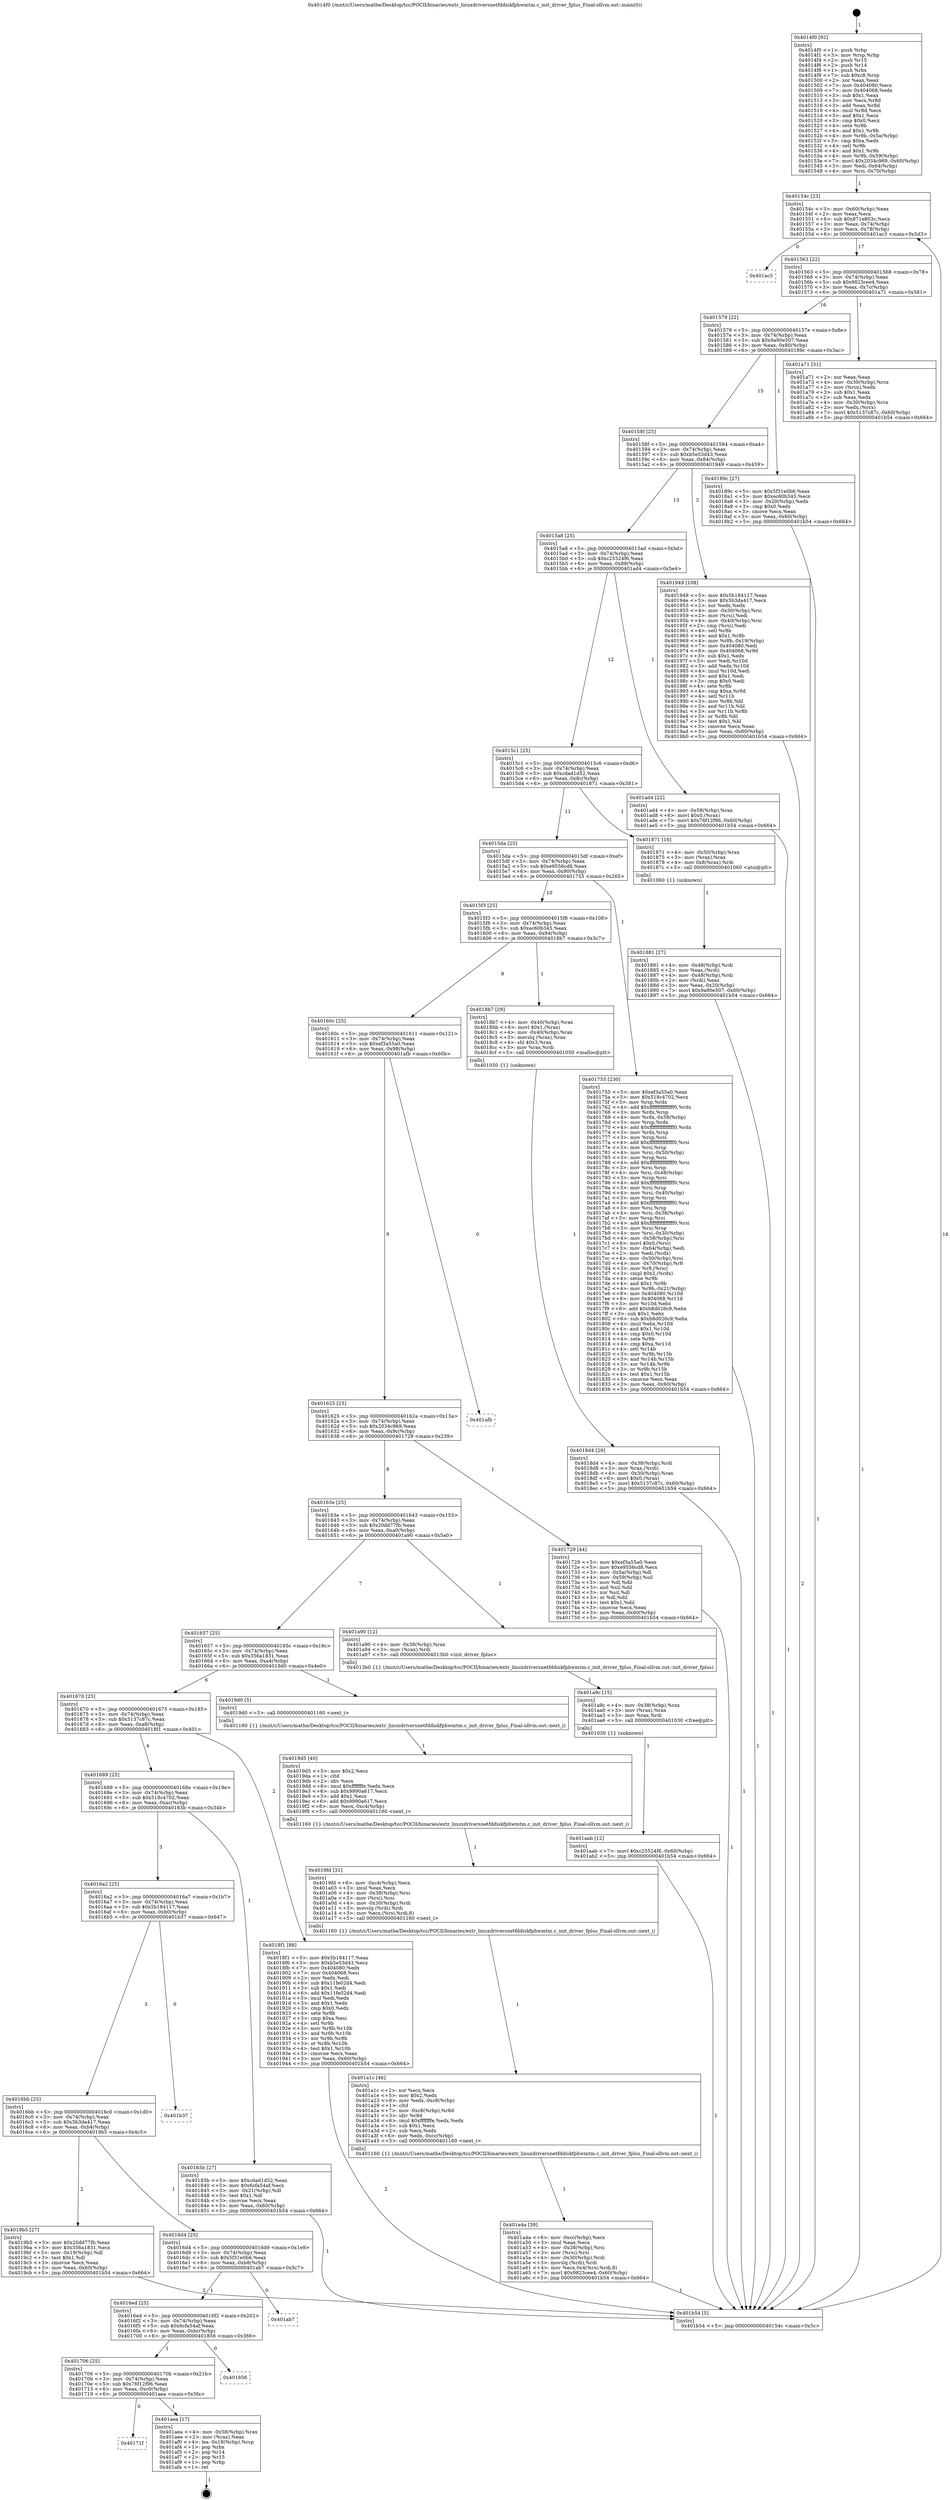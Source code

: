 digraph "0x4014f0" {
  label = "0x4014f0 (/mnt/c/Users/mathe/Desktop/tcc/POCII/binaries/extr_linuxdriversnetfddiskfphwmtm.c_init_driver_fplus_Final-ollvm.out::main(0))"
  labelloc = "t"
  node[shape=record]

  Entry [label="",width=0.3,height=0.3,shape=circle,fillcolor=black,style=filled]
  "0x40154c" [label="{
     0x40154c [23]\l
     | [instrs]\l
     &nbsp;&nbsp;0x40154c \<+3\>: mov -0x60(%rbp),%eax\l
     &nbsp;&nbsp;0x40154f \<+2\>: mov %eax,%ecx\l
     &nbsp;&nbsp;0x401551 \<+6\>: sub $0x871e803c,%ecx\l
     &nbsp;&nbsp;0x401557 \<+3\>: mov %eax,-0x74(%rbp)\l
     &nbsp;&nbsp;0x40155a \<+3\>: mov %ecx,-0x78(%rbp)\l
     &nbsp;&nbsp;0x40155d \<+6\>: je 0000000000401ac3 \<main+0x5d3\>\l
  }"]
  "0x401ac3" [label="{
     0x401ac3\l
  }", style=dashed]
  "0x401563" [label="{
     0x401563 [22]\l
     | [instrs]\l
     &nbsp;&nbsp;0x401563 \<+5\>: jmp 0000000000401568 \<main+0x78\>\l
     &nbsp;&nbsp;0x401568 \<+3\>: mov -0x74(%rbp),%eax\l
     &nbsp;&nbsp;0x40156b \<+5\>: sub $0x9823cee4,%eax\l
     &nbsp;&nbsp;0x401570 \<+3\>: mov %eax,-0x7c(%rbp)\l
     &nbsp;&nbsp;0x401573 \<+6\>: je 0000000000401a71 \<main+0x581\>\l
  }"]
  Exit [label="",width=0.3,height=0.3,shape=circle,fillcolor=black,style=filled,peripheries=2]
  "0x401a71" [label="{
     0x401a71 [31]\l
     | [instrs]\l
     &nbsp;&nbsp;0x401a71 \<+2\>: xor %eax,%eax\l
     &nbsp;&nbsp;0x401a73 \<+4\>: mov -0x30(%rbp),%rcx\l
     &nbsp;&nbsp;0x401a77 \<+2\>: mov (%rcx),%edx\l
     &nbsp;&nbsp;0x401a79 \<+3\>: sub $0x1,%eax\l
     &nbsp;&nbsp;0x401a7c \<+2\>: sub %eax,%edx\l
     &nbsp;&nbsp;0x401a7e \<+4\>: mov -0x30(%rbp),%rcx\l
     &nbsp;&nbsp;0x401a82 \<+2\>: mov %edx,(%rcx)\l
     &nbsp;&nbsp;0x401a84 \<+7\>: movl $0x5137c87c,-0x60(%rbp)\l
     &nbsp;&nbsp;0x401a8b \<+5\>: jmp 0000000000401b54 \<main+0x664\>\l
  }"]
  "0x401579" [label="{
     0x401579 [22]\l
     | [instrs]\l
     &nbsp;&nbsp;0x401579 \<+5\>: jmp 000000000040157e \<main+0x8e\>\l
     &nbsp;&nbsp;0x40157e \<+3\>: mov -0x74(%rbp),%eax\l
     &nbsp;&nbsp;0x401581 \<+5\>: sub $0x9a90e507,%eax\l
     &nbsp;&nbsp;0x401586 \<+3\>: mov %eax,-0x80(%rbp)\l
     &nbsp;&nbsp;0x401589 \<+6\>: je 000000000040189c \<main+0x3ac\>\l
  }"]
  "0x40171f" [label="{
     0x40171f\l
  }", style=dashed]
  "0x40189c" [label="{
     0x40189c [27]\l
     | [instrs]\l
     &nbsp;&nbsp;0x40189c \<+5\>: mov $0x5f31e0b6,%eax\l
     &nbsp;&nbsp;0x4018a1 \<+5\>: mov $0xec60b345,%ecx\l
     &nbsp;&nbsp;0x4018a6 \<+3\>: mov -0x20(%rbp),%edx\l
     &nbsp;&nbsp;0x4018a9 \<+3\>: cmp $0x0,%edx\l
     &nbsp;&nbsp;0x4018ac \<+3\>: cmove %ecx,%eax\l
     &nbsp;&nbsp;0x4018af \<+3\>: mov %eax,-0x60(%rbp)\l
     &nbsp;&nbsp;0x4018b2 \<+5\>: jmp 0000000000401b54 \<main+0x664\>\l
  }"]
  "0x40158f" [label="{
     0x40158f [25]\l
     | [instrs]\l
     &nbsp;&nbsp;0x40158f \<+5\>: jmp 0000000000401594 \<main+0xa4\>\l
     &nbsp;&nbsp;0x401594 \<+3\>: mov -0x74(%rbp),%eax\l
     &nbsp;&nbsp;0x401597 \<+5\>: sub $0xb5e53d43,%eax\l
     &nbsp;&nbsp;0x40159c \<+6\>: mov %eax,-0x84(%rbp)\l
     &nbsp;&nbsp;0x4015a2 \<+6\>: je 0000000000401949 \<main+0x459\>\l
  }"]
  "0x401aea" [label="{
     0x401aea [17]\l
     | [instrs]\l
     &nbsp;&nbsp;0x401aea \<+4\>: mov -0x58(%rbp),%rax\l
     &nbsp;&nbsp;0x401aee \<+2\>: mov (%rax),%eax\l
     &nbsp;&nbsp;0x401af0 \<+4\>: lea -0x18(%rbp),%rsp\l
     &nbsp;&nbsp;0x401af4 \<+1\>: pop %rbx\l
     &nbsp;&nbsp;0x401af5 \<+2\>: pop %r14\l
     &nbsp;&nbsp;0x401af7 \<+2\>: pop %r15\l
     &nbsp;&nbsp;0x401af9 \<+1\>: pop %rbp\l
     &nbsp;&nbsp;0x401afa \<+1\>: ret\l
  }"]
  "0x401949" [label="{
     0x401949 [108]\l
     | [instrs]\l
     &nbsp;&nbsp;0x401949 \<+5\>: mov $0x5b184117,%eax\l
     &nbsp;&nbsp;0x40194e \<+5\>: mov $0x5b3da417,%ecx\l
     &nbsp;&nbsp;0x401953 \<+2\>: xor %edx,%edx\l
     &nbsp;&nbsp;0x401955 \<+4\>: mov -0x30(%rbp),%rsi\l
     &nbsp;&nbsp;0x401959 \<+2\>: mov (%rsi),%edi\l
     &nbsp;&nbsp;0x40195b \<+4\>: mov -0x40(%rbp),%rsi\l
     &nbsp;&nbsp;0x40195f \<+2\>: cmp (%rsi),%edi\l
     &nbsp;&nbsp;0x401961 \<+4\>: setl %r8b\l
     &nbsp;&nbsp;0x401965 \<+4\>: and $0x1,%r8b\l
     &nbsp;&nbsp;0x401969 \<+4\>: mov %r8b,-0x19(%rbp)\l
     &nbsp;&nbsp;0x40196d \<+7\>: mov 0x404080,%edi\l
     &nbsp;&nbsp;0x401974 \<+8\>: mov 0x404068,%r9d\l
     &nbsp;&nbsp;0x40197c \<+3\>: sub $0x1,%edx\l
     &nbsp;&nbsp;0x40197f \<+3\>: mov %edi,%r10d\l
     &nbsp;&nbsp;0x401982 \<+3\>: add %edx,%r10d\l
     &nbsp;&nbsp;0x401985 \<+4\>: imul %r10d,%edi\l
     &nbsp;&nbsp;0x401989 \<+3\>: and $0x1,%edi\l
     &nbsp;&nbsp;0x40198c \<+3\>: cmp $0x0,%edi\l
     &nbsp;&nbsp;0x40198f \<+4\>: sete %r8b\l
     &nbsp;&nbsp;0x401993 \<+4\>: cmp $0xa,%r9d\l
     &nbsp;&nbsp;0x401997 \<+4\>: setl %r11b\l
     &nbsp;&nbsp;0x40199b \<+3\>: mov %r8b,%bl\l
     &nbsp;&nbsp;0x40199e \<+3\>: and %r11b,%bl\l
     &nbsp;&nbsp;0x4019a1 \<+3\>: xor %r11b,%r8b\l
     &nbsp;&nbsp;0x4019a4 \<+3\>: or %r8b,%bl\l
     &nbsp;&nbsp;0x4019a7 \<+3\>: test $0x1,%bl\l
     &nbsp;&nbsp;0x4019aa \<+3\>: cmovne %ecx,%eax\l
     &nbsp;&nbsp;0x4019ad \<+3\>: mov %eax,-0x60(%rbp)\l
     &nbsp;&nbsp;0x4019b0 \<+5\>: jmp 0000000000401b54 \<main+0x664\>\l
  }"]
  "0x4015a8" [label="{
     0x4015a8 [25]\l
     | [instrs]\l
     &nbsp;&nbsp;0x4015a8 \<+5\>: jmp 00000000004015ad \<main+0xbd\>\l
     &nbsp;&nbsp;0x4015ad \<+3\>: mov -0x74(%rbp),%eax\l
     &nbsp;&nbsp;0x4015b0 \<+5\>: sub $0xc25524f6,%eax\l
     &nbsp;&nbsp;0x4015b5 \<+6\>: mov %eax,-0x88(%rbp)\l
     &nbsp;&nbsp;0x4015bb \<+6\>: je 0000000000401ad4 \<main+0x5e4\>\l
  }"]
  "0x401706" [label="{
     0x401706 [25]\l
     | [instrs]\l
     &nbsp;&nbsp;0x401706 \<+5\>: jmp 000000000040170b \<main+0x21b\>\l
     &nbsp;&nbsp;0x40170b \<+3\>: mov -0x74(%rbp),%eax\l
     &nbsp;&nbsp;0x40170e \<+5\>: sub $0x76f12f96,%eax\l
     &nbsp;&nbsp;0x401713 \<+6\>: mov %eax,-0xc0(%rbp)\l
     &nbsp;&nbsp;0x401719 \<+6\>: je 0000000000401aea \<main+0x5fa\>\l
  }"]
  "0x401ad4" [label="{
     0x401ad4 [22]\l
     | [instrs]\l
     &nbsp;&nbsp;0x401ad4 \<+4\>: mov -0x58(%rbp),%rax\l
     &nbsp;&nbsp;0x401ad8 \<+6\>: movl $0x0,(%rax)\l
     &nbsp;&nbsp;0x401ade \<+7\>: movl $0x76f12f96,-0x60(%rbp)\l
     &nbsp;&nbsp;0x401ae5 \<+5\>: jmp 0000000000401b54 \<main+0x664\>\l
  }"]
  "0x4015c1" [label="{
     0x4015c1 [25]\l
     | [instrs]\l
     &nbsp;&nbsp;0x4015c1 \<+5\>: jmp 00000000004015c6 \<main+0xd6\>\l
     &nbsp;&nbsp;0x4015c6 \<+3\>: mov -0x74(%rbp),%eax\l
     &nbsp;&nbsp;0x4015c9 \<+5\>: sub $0xcdad1d52,%eax\l
     &nbsp;&nbsp;0x4015ce \<+6\>: mov %eax,-0x8c(%rbp)\l
     &nbsp;&nbsp;0x4015d4 \<+6\>: je 0000000000401871 \<main+0x381\>\l
  }"]
  "0x401856" [label="{
     0x401856\l
  }", style=dashed]
  "0x401871" [label="{
     0x401871 [16]\l
     | [instrs]\l
     &nbsp;&nbsp;0x401871 \<+4\>: mov -0x50(%rbp),%rax\l
     &nbsp;&nbsp;0x401875 \<+3\>: mov (%rax),%rax\l
     &nbsp;&nbsp;0x401878 \<+4\>: mov 0x8(%rax),%rdi\l
     &nbsp;&nbsp;0x40187c \<+5\>: call 0000000000401060 \<atoi@plt\>\l
     | [calls]\l
     &nbsp;&nbsp;0x401060 \{1\} (unknown)\l
  }"]
  "0x4015da" [label="{
     0x4015da [25]\l
     | [instrs]\l
     &nbsp;&nbsp;0x4015da \<+5\>: jmp 00000000004015df \<main+0xef\>\l
     &nbsp;&nbsp;0x4015df \<+3\>: mov -0x74(%rbp),%eax\l
     &nbsp;&nbsp;0x4015e2 \<+5\>: sub $0xe9556cd8,%eax\l
     &nbsp;&nbsp;0x4015e7 \<+6\>: mov %eax,-0x90(%rbp)\l
     &nbsp;&nbsp;0x4015ed \<+6\>: je 0000000000401755 \<main+0x265\>\l
  }"]
  "0x4016ed" [label="{
     0x4016ed [25]\l
     | [instrs]\l
     &nbsp;&nbsp;0x4016ed \<+5\>: jmp 00000000004016f2 \<main+0x202\>\l
     &nbsp;&nbsp;0x4016f2 \<+3\>: mov -0x74(%rbp),%eax\l
     &nbsp;&nbsp;0x4016f5 \<+5\>: sub $0x6cfa54af,%eax\l
     &nbsp;&nbsp;0x4016fa \<+6\>: mov %eax,-0xbc(%rbp)\l
     &nbsp;&nbsp;0x401700 \<+6\>: je 0000000000401856 \<main+0x366\>\l
  }"]
  "0x401755" [label="{
     0x401755 [230]\l
     | [instrs]\l
     &nbsp;&nbsp;0x401755 \<+5\>: mov $0xef3a55a0,%eax\l
     &nbsp;&nbsp;0x40175a \<+5\>: mov $0x518c4702,%ecx\l
     &nbsp;&nbsp;0x40175f \<+3\>: mov %rsp,%rdx\l
     &nbsp;&nbsp;0x401762 \<+4\>: add $0xfffffffffffffff0,%rdx\l
     &nbsp;&nbsp;0x401766 \<+3\>: mov %rdx,%rsp\l
     &nbsp;&nbsp;0x401769 \<+4\>: mov %rdx,-0x58(%rbp)\l
     &nbsp;&nbsp;0x40176d \<+3\>: mov %rsp,%rdx\l
     &nbsp;&nbsp;0x401770 \<+4\>: add $0xfffffffffffffff0,%rdx\l
     &nbsp;&nbsp;0x401774 \<+3\>: mov %rdx,%rsp\l
     &nbsp;&nbsp;0x401777 \<+3\>: mov %rsp,%rsi\l
     &nbsp;&nbsp;0x40177a \<+4\>: add $0xfffffffffffffff0,%rsi\l
     &nbsp;&nbsp;0x40177e \<+3\>: mov %rsi,%rsp\l
     &nbsp;&nbsp;0x401781 \<+4\>: mov %rsi,-0x50(%rbp)\l
     &nbsp;&nbsp;0x401785 \<+3\>: mov %rsp,%rsi\l
     &nbsp;&nbsp;0x401788 \<+4\>: add $0xfffffffffffffff0,%rsi\l
     &nbsp;&nbsp;0x40178c \<+3\>: mov %rsi,%rsp\l
     &nbsp;&nbsp;0x40178f \<+4\>: mov %rsi,-0x48(%rbp)\l
     &nbsp;&nbsp;0x401793 \<+3\>: mov %rsp,%rsi\l
     &nbsp;&nbsp;0x401796 \<+4\>: add $0xfffffffffffffff0,%rsi\l
     &nbsp;&nbsp;0x40179a \<+3\>: mov %rsi,%rsp\l
     &nbsp;&nbsp;0x40179d \<+4\>: mov %rsi,-0x40(%rbp)\l
     &nbsp;&nbsp;0x4017a1 \<+3\>: mov %rsp,%rsi\l
     &nbsp;&nbsp;0x4017a4 \<+4\>: add $0xfffffffffffffff0,%rsi\l
     &nbsp;&nbsp;0x4017a8 \<+3\>: mov %rsi,%rsp\l
     &nbsp;&nbsp;0x4017ab \<+4\>: mov %rsi,-0x38(%rbp)\l
     &nbsp;&nbsp;0x4017af \<+3\>: mov %rsp,%rsi\l
     &nbsp;&nbsp;0x4017b2 \<+4\>: add $0xfffffffffffffff0,%rsi\l
     &nbsp;&nbsp;0x4017b6 \<+3\>: mov %rsi,%rsp\l
     &nbsp;&nbsp;0x4017b9 \<+4\>: mov %rsi,-0x30(%rbp)\l
     &nbsp;&nbsp;0x4017bd \<+4\>: mov -0x58(%rbp),%rsi\l
     &nbsp;&nbsp;0x4017c1 \<+6\>: movl $0x0,(%rsi)\l
     &nbsp;&nbsp;0x4017c7 \<+3\>: mov -0x64(%rbp),%edi\l
     &nbsp;&nbsp;0x4017ca \<+2\>: mov %edi,(%rdx)\l
     &nbsp;&nbsp;0x4017cc \<+4\>: mov -0x50(%rbp),%rsi\l
     &nbsp;&nbsp;0x4017d0 \<+4\>: mov -0x70(%rbp),%r8\l
     &nbsp;&nbsp;0x4017d4 \<+3\>: mov %r8,(%rsi)\l
     &nbsp;&nbsp;0x4017d7 \<+3\>: cmpl $0x2,(%rdx)\l
     &nbsp;&nbsp;0x4017da \<+4\>: setne %r9b\l
     &nbsp;&nbsp;0x4017de \<+4\>: and $0x1,%r9b\l
     &nbsp;&nbsp;0x4017e2 \<+4\>: mov %r9b,-0x21(%rbp)\l
     &nbsp;&nbsp;0x4017e6 \<+8\>: mov 0x404080,%r10d\l
     &nbsp;&nbsp;0x4017ee \<+8\>: mov 0x404068,%r11d\l
     &nbsp;&nbsp;0x4017f6 \<+3\>: mov %r10d,%ebx\l
     &nbsp;&nbsp;0x4017f9 \<+6\>: add $0xb8d026c9,%ebx\l
     &nbsp;&nbsp;0x4017ff \<+3\>: sub $0x1,%ebx\l
     &nbsp;&nbsp;0x401802 \<+6\>: sub $0xb8d026c9,%ebx\l
     &nbsp;&nbsp;0x401808 \<+4\>: imul %ebx,%r10d\l
     &nbsp;&nbsp;0x40180c \<+4\>: and $0x1,%r10d\l
     &nbsp;&nbsp;0x401810 \<+4\>: cmp $0x0,%r10d\l
     &nbsp;&nbsp;0x401814 \<+4\>: sete %r9b\l
     &nbsp;&nbsp;0x401818 \<+4\>: cmp $0xa,%r11d\l
     &nbsp;&nbsp;0x40181c \<+4\>: setl %r14b\l
     &nbsp;&nbsp;0x401820 \<+3\>: mov %r9b,%r15b\l
     &nbsp;&nbsp;0x401823 \<+3\>: and %r14b,%r15b\l
     &nbsp;&nbsp;0x401826 \<+3\>: xor %r14b,%r9b\l
     &nbsp;&nbsp;0x401829 \<+3\>: or %r9b,%r15b\l
     &nbsp;&nbsp;0x40182c \<+4\>: test $0x1,%r15b\l
     &nbsp;&nbsp;0x401830 \<+3\>: cmovne %ecx,%eax\l
     &nbsp;&nbsp;0x401833 \<+3\>: mov %eax,-0x60(%rbp)\l
     &nbsp;&nbsp;0x401836 \<+5\>: jmp 0000000000401b54 \<main+0x664\>\l
  }"]
  "0x4015f3" [label="{
     0x4015f3 [25]\l
     | [instrs]\l
     &nbsp;&nbsp;0x4015f3 \<+5\>: jmp 00000000004015f8 \<main+0x108\>\l
     &nbsp;&nbsp;0x4015f8 \<+3\>: mov -0x74(%rbp),%eax\l
     &nbsp;&nbsp;0x4015fb \<+5\>: sub $0xec60b345,%eax\l
     &nbsp;&nbsp;0x401600 \<+6\>: mov %eax,-0x94(%rbp)\l
     &nbsp;&nbsp;0x401606 \<+6\>: je 00000000004018b7 \<main+0x3c7\>\l
  }"]
  "0x401ab7" [label="{
     0x401ab7\l
  }", style=dashed]
  "0x4018b7" [label="{
     0x4018b7 [29]\l
     | [instrs]\l
     &nbsp;&nbsp;0x4018b7 \<+4\>: mov -0x40(%rbp),%rax\l
     &nbsp;&nbsp;0x4018bb \<+6\>: movl $0x1,(%rax)\l
     &nbsp;&nbsp;0x4018c1 \<+4\>: mov -0x40(%rbp),%rax\l
     &nbsp;&nbsp;0x4018c5 \<+3\>: movslq (%rax),%rax\l
     &nbsp;&nbsp;0x4018c8 \<+4\>: shl $0x3,%rax\l
     &nbsp;&nbsp;0x4018cc \<+3\>: mov %rax,%rdi\l
     &nbsp;&nbsp;0x4018cf \<+5\>: call 0000000000401050 \<malloc@plt\>\l
     | [calls]\l
     &nbsp;&nbsp;0x401050 \{1\} (unknown)\l
  }"]
  "0x40160c" [label="{
     0x40160c [25]\l
     | [instrs]\l
     &nbsp;&nbsp;0x40160c \<+5\>: jmp 0000000000401611 \<main+0x121\>\l
     &nbsp;&nbsp;0x401611 \<+3\>: mov -0x74(%rbp),%eax\l
     &nbsp;&nbsp;0x401614 \<+5\>: sub $0xef3a55a0,%eax\l
     &nbsp;&nbsp;0x401619 \<+6\>: mov %eax,-0x98(%rbp)\l
     &nbsp;&nbsp;0x40161f \<+6\>: je 0000000000401afb \<main+0x60b\>\l
  }"]
  "0x401aab" [label="{
     0x401aab [12]\l
     | [instrs]\l
     &nbsp;&nbsp;0x401aab \<+7\>: movl $0xc25524f6,-0x60(%rbp)\l
     &nbsp;&nbsp;0x401ab2 \<+5\>: jmp 0000000000401b54 \<main+0x664\>\l
  }"]
  "0x401afb" [label="{
     0x401afb\l
  }", style=dashed]
  "0x401625" [label="{
     0x401625 [25]\l
     | [instrs]\l
     &nbsp;&nbsp;0x401625 \<+5\>: jmp 000000000040162a \<main+0x13a\>\l
     &nbsp;&nbsp;0x40162a \<+3\>: mov -0x74(%rbp),%eax\l
     &nbsp;&nbsp;0x40162d \<+5\>: sub $0x2034c969,%eax\l
     &nbsp;&nbsp;0x401632 \<+6\>: mov %eax,-0x9c(%rbp)\l
     &nbsp;&nbsp;0x401638 \<+6\>: je 0000000000401729 \<main+0x239\>\l
  }"]
  "0x401a9c" [label="{
     0x401a9c [15]\l
     | [instrs]\l
     &nbsp;&nbsp;0x401a9c \<+4\>: mov -0x38(%rbp),%rax\l
     &nbsp;&nbsp;0x401aa0 \<+3\>: mov (%rax),%rax\l
     &nbsp;&nbsp;0x401aa3 \<+3\>: mov %rax,%rdi\l
     &nbsp;&nbsp;0x401aa6 \<+5\>: call 0000000000401030 \<free@plt\>\l
     | [calls]\l
     &nbsp;&nbsp;0x401030 \{1\} (unknown)\l
  }"]
  "0x401729" [label="{
     0x401729 [44]\l
     | [instrs]\l
     &nbsp;&nbsp;0x401729 \<+5\>: mov $0xef3a55a0,%eax\l
     &nbsp;&nbsp;0x40172e \<+5\>: mov $0xe9556cd8,%ecx\l
     &nbsp;&nbsp;0x401733 \<+3\>: mov -0x5a(%rbp),%dl\l
     &nbsp;&nbsp;0x401736 \<+4\>: mov -0x59(%rbp),%sil\l
     &nbsp;&nbsp;0x40173a \<+3\>: mov %dl,%dil\l
     &nbsp;&nbsp;0x40173d \<+3\>: and %sil,%dil\l
     &nbsp;&nbsp;0x401740 \<+3\>: xor %sil,%dl\l
     &nbsp;&nbsp;0x401743 \<+3\>: or %dl,%dil\l
     &nbsp;&nbsp;0x401746 \<+4\>: test $0x1,%dil\l
     &nbsp;&nbsp;0x40174a \<+3\>: cmovne %ecx,%eax\l
     &nbsp;&nbsp;0x40174d \<+3\>: mov %eax,-0x60(%rbp)\l
     &nbsp;&nbsp;0x401750 \<+5\>: jmp 0000000000401b54 \<main+0x664\>\l
  }"]
  "0x40163e" [label="{
     0x40163e [25]\l
     | [instrs]\l
     &nbsp;&nbsp;0x40163e \<+5\>: jmp 0000000000401643 \<main+0x153\>\l
     &nbsp;&nbsp;0x401643 \<+3\>: mov -0x74(%rbp),%eax\l
     &nbsp;&nbsp;0x401646 \<+5\>: sub $0x20dd77fb,%eax\l
     &nbsp;&nbsp;0x40164b \<+6\>: mov %eax,-0xa0(%rbp)\l
     &nbsp;&nbsp;0x401651 \<+6\>: je 0000000000401a90 \<main+0x5a0\>\l
  }"]
  "0x401b54" [label="{
     0x401b54 [5]\l
     | [instrs]\l
     &nbsp;&nbsp;0x401b54 \<+5\>: jmp 000000000040154c \<main+0x5c\>\l
  }"]
  "0x4014f0" [label="{
     0x4014f0 [92]\l
     | [instrs]\l
     &nbsp;&nbsp;0x4014f0 \<+1\>: push %rbp\l
     &nbsp;&nbsp;0x4014f1 \<+3\>: mov %rsp,%rbp\l
     &nbsp;&nbsp;0x4014f4 \<+2\>: push %r15\l
     &nbsp;&nbsp;0x4014f6 \<+2\>: push %r14\l
     &nbsp;&nbsp;0x4014f8 \<+1\>: push %rbx\l
     &nbsp;&nbsp;0x4014f9 \<+7\>: sub $0xc8,%rsp\l
     &nbsp;&nbsp;0x401500 \<+2\>: xor %eax,%eax\l
     &nbsp;&nbsp;0x401502 \<+7\>: mov 0x404080,%ecx\l
     &nbsp;&nbsp;0x401509 \<+7\>: mov 0x404068,%edx\l
     &nbsp;&nbsp;0x401510 \<+3\>: sub $0x1,%eax\l
     &nbsp;&nbsp;0x401513 \<+3\>: mov %ecx,%r8d\l
     &nbsp;&nbsp;0x401516 \<+3\>: add %eax,%r8d\l
     &nbsp;&nbsp;0x401519 \<+4\>: imul %r8d,%ecx\l
     &nbsp;&nbsp;0x40151d \<+3\>: and $0x1,%ecx\l
     &nbsp;&nbsp;0x401520 \<+3\>: cmp $0x0,%ecx\l
     &nbsp;&nbsp;0x401523 \<+4\>: sete %r9b\l
     &nbsp;&nbsp;0x401527 \<+4\>: and $0x1,%r9b\l
     &nbsp;&nbsp;0x40152b \<+4\>: mov %r9b,-0x5a(%rbp)\l
     &nbsp;&nbsp;0x40152f \<+3\>: cmp $0xa,%edx\l
     &nbsp;&nbsp;0x401532 \<+4\>: setl %r9b\l
     &nbsp;&nbsp;0x401536 \<+4\>: and $0x1,%r9b\l
     &nbsp;&nbsp;0x40153a \<+4\>: mov %r9b,-0x59(%rbp)\l
     &nbsp;&nbsp;0x40153e \<+7\>: movl $0x2034c969,-0x60(%rbp)\l
     &nbsp;&nbsp;0x401545 \<+3\>: mov %edi,-0x64(%rbp)\l
     &nbsp;&nbsp;0x401548 \<+4\>: mov %rsi,-0x70(%rbp)\l
  }"]
  "0x401a4a" [label="{
     0x401a4a [39]\l
     | [instrs]\l
     &nbsp;&nbsp;0x401a4a \<+6\>: mov -0xcc(%rbp),%ecx\l
     &nbsp;&nbsp;0x401a50 \<+3\>: imul %eax,%ecx\l
     &nbsp;&nbsp;0x401a53 \<+4\>: mov -0x38(%rbp),%rsi\l
     &nbsp;&nbsp;0x401a57 \<+3\>: mov (%rsi),%rsi\l
     &nbsp;&nbsp;0x401a5a \<+4\>: mov -0x30(%rbp),%rdi\l
     &nbsp;&nbsp;0x401a5e \<+3\>: movslq (%rdi),%rdi\l
     &nbsp;&nbsp;0x401a61 \<+4\>: mov %ecx,0x4(%rsi,%rdi,8)\l
     &nbsp;&nbsp;0x401a65 \<+7\>: movl $0x9823cee4,-0x60(%rbp)\l
     &nbsp;&nbsp;0x401a6c \<+5\>: jmp 0000000000401b54 \<main+0x664\>\l
  }"]
  "0x401a90" [label="{
     0x401a90 [12]\l
     | [instrs]\l
     &nbsp;&nbsp;0x401a90 \<+4\>: mov -0x38(%rbp),%rax\l
     &nbsp;&nbsp;0x401a94 \<+3\>: mov (%rax),%rdi\l
     &nbsp;&nbsp;0x401a97 \<+5\>: call 00000000004013b0 \<init_driver_fplus\>\l
     | [calls]\l
     &nbsp;&nbsp;0x4013b0 \{1\} (/mnt/c/Users/mathe/Desktop/tcc/POCII/binaries/extr_linuxdriversnetfddiskfphwmtm.c_init_driver_fplus_Final-ollvm.out::init_driver_fplus)\l
  }"]
  "0x401657" [label="{
     0x401657 [25]\l
     | [instrs]\l
     &nbsp;&nbsp;0x401657 \<+5\>: jmp 000000000040165c \<main+0x16c\>\l
     &nbsp;&nbsp;0x40165c \<+3\>: mov -0x74(%rbp),%eax\l
     &nbsp;&nbsp;0x40165f \<+5\>: sub $0x356a1831,%eax\l
     &nbsp;&nbsp;0x401664 \<+6\>: mov %eax,-0xa4(%rbp)\l
     &nbsp;&nbsp;0x40166a \<+6\>: je 00000000004019d0 \<main+0x4e0\>\l
  }"]
  "0x401a1c" [label="{
     0x401a1c [46]\l
     | [instrs]\l
     &nbsp;&nbsp;0x401a1c \<+2\>: xor %ecx,%ecx\l
     &nbsp;&nbsp;0x401a1e \<+5\>: mov $0x2,%edx\l
     &nbsp;&nbsp;0x401a23 \<+6\>: mov %edx,-0xc8(%rbp)\l
     &nbsp;&nbsp;0x401a29 \<+1\>: cltd\l
     &nbsp;&nbsp;0x401a2a \<+7\>: mov -0xc8(%rbp),%r8d\l
     &nbsp;&nbsp;0x401a31 \<+3\>: idiv %r8d\l
     &nbsp;&nbsp;0x401a34 \<+6\>: imul $0xfffffffe,%edx,%edx\l
     &nbsp;&nbsp;0x401a3a \<+3\>: sub $0x1,%ecx\l
     &nbsp;&nbsp;0x401a3d \<+2\>: sub %ecx,%edx\l
     &nbsp;&nbsp;0x401a3f \<+6\>: mov %edx,-0xcc(%rbp)\l
     &nbsp;&nbsp;0x401a45 \<+5\>: call 0000000000401160 \<next_i\>\l
     | [calls]\l
     &nbsp;&nbsp;0x401160 \{1\} (/mnt/c/Users/mathe/Desktop/tcc/POCII/binaries/extr_linuxdriversnetfddiskfphwmtm.c_init_driver_fplus_Final-ollvm.out::next_i)\l
  }"]
  "0x4019d0" [label="{
     0x4019d0 [5]\l
     | [instrs]\l
     &nbsp;&nbsp;0x4019d0 \<+5\>: call 0000000000401160 \<next_i\>\l
     | [calls]\l
     &nbsp;&nbsp;0x401160 \{1\} (/mnt/c/Users/mathe/Desktop/tcc/POCII/binaries/extr_linuxdriversnetfddiskfphwmtm.c_init_driver_fplus_Final-ollvm.out::next_i)\l
  }"]
  "0x401670" [label="{
     0x401670 [25]\l
     | [instrs]\l
     &nbsp;&nbsp;0x401670 \<+5\>: jmp 0000000000401675 \<main+0x185\>\l
     &nbsp;&nbsp;0x401675 \<+3\>: mov -0x74(%rbp),%eax\l
     &nbsp;&nbsp;0x401678 \<+5\>: sub $0x5137c87c,%eax\l
     &nbsp;&nbsp;0x40167d \<+6\>: mov %eax,-0xa8(%rbp)\l
     &nbsp;&nbsp;0x401683 \<+6\>: je 00000000004018f1 \<main+0x401\>\l
  }"]
  "0x4019fd" [label="{
     0x4019fd [31]\l
     | [instrs]\l
     &nbsp;&nbsp;0x4019fd \<+6\>: mov -0xc4(%rbp),%ecx\l
     &nbsp;&nbsp;0x401a03 \<+3\>: imul %eax,%ecx\l
     &nbsp;&nbsp;0x401a06 \<+4\>: mov -0x38(%rbp),%rsi\l
     &nbsp;&nbsp;0x401a0a \<+3\>: mov (%rsi),%rsi\l
     &nbsp;&nbsp;0x401a0d \<+4\>: mov -0x30(%rbp),%rdi\l
     &nbsp;&nbsp;0x401a11 \<+3\>: movslq (%rdi),%rdi\l
     &nbsp;&nbsp;0x401a14 \<+3\>: mov %ecx,(%rsi,%rdi,8)\l
     &nbsp;&nbsp;0x401a17 \<+5\>: call 0000000000401160 \<next_i\>\l
     | [calls]\l
     &nbsp;&nbsp;0x401160 \{1\} (/mnt/c/Users/mathe/Desktop/tcc/POCII/binaries/extr_linuxdriversnetfddiskfphwmtm.c_init_driver_fplus_Final-ollvm.out::next_i)\l
  }"]
  "0x4018f1" [label="{
     0x4018f1 [88]\l
     | [instrs]\l
     &nbsp;&nbsp;0x4018f1 \<+5\>: mov $0x5b184117,%eax\l
     &nbsp;&nbsp;0x4018f6 \<+5\>: mov $0xb5e53d43,%ecx\l
     &nbsp;&nbsp;0x4018fb \<+7\>: mov 0x404080,%edx\l
     &nbsp;&nbsp;0x401902 \<+7\>: mov 0x404068,%esi\l
     &nbsp;&nbsp;0x401909 \<+2\>: mov %edx,%edi\l
     &nbsp;&nbsp;0x40190b \<+6\>: sub $0x11fe02d4,%edi\l
     &nbsp;&nbsp;0x401911 \<+3\>: sub $0x1,%edi\l
     &nbsp;&nbsp;0x401914 \<+6\>: add $0x11fe02d4,%edi\l
     &nbsp;&nbsp;0x40191a \<+3\>: imul %edi,%edx\l
     &nbsp;&nbsp;0x40191d \<+3\>: and $0x1,%edx\l
     &nbsp;&nbsp;0x401920 \<+3\>: cmp $0x0,%edx\l
     &nbsp;&nbsp;0x401923 \<+4\>: sete %r8b\l
     &nbsp;&nbsp;0x401927 \<+3\>: cmp $0xa,%esi\l
     &nbsp;&nbsp;0x40192a \<+4\>: setl %r9b\l
     &nbsp;&nbsp;0x40192e \<+3\>: mov %r8b,%r10b\l
     &nbsp;&nbsp;0x401931 \<+3\>: and %r9b,%r10b\l
     &nbsp;&nbsp;0x401934 \<+3\>: xor %r9b,%r8b\l
     &nbsp;&nbsp;0x401937 \<+3\>: or %r8b,%r10b\l
     &nbsp;&nbsp;0x40193a \<+4\>: test $0x1,%r10b\l
     &nbsp;&nbsp;0x40193e \<+3\>: cmovne %ecx,%eax\l
     &nbsp;&nbsp;0x401941 \<+3\>: mov %eax,-0x60(%rbp)\l
     &nbsp;&nbsp;0x401944 \<+5\>: jmp 0000000000401b54 \<main+0x664\>\l
  }"]
  "0x401689" [label="{
     0x401689 [25]\l
     | [instrs]\l
     &nbsp;&nbsp;0x401689 \<+5\>: jmp 000000000040168e \<main+0x19e\>\l
     &nbsp;&nbsp;0x40168e \<+3\>: mov -0x74(%rbp),%eax\l
     &nbsp;&nbsp;0x401691 \<+5\>: sub $0x518c4702,%eax\l
     &nbsp;&nbsp;0x401696 \<+6\>: mov %eax,-0xac(%rbp)\l
     &nbsp;&nbsp;0x40169c \<+6\>: je 000000000040183b \<main+0x34b\>\l
  }"]
  "0x4019d5" [label="{
     0x4019d5 [40]\l
     | [instrs]\l
     &nbsp;&nbsp;0x4019d5 \<+5\>: mov $0x2,%ecx\l
     &nbsp;&nbsp;0x4019da \<+1\>: cltd\l
     &nbsp;&nbsp;0x4019db \<+2\>: idiv %ecx\l
     &nbsp;&nbsp;0x4019dd \<+6\>: imul $0xfffffffe,%edx,%ecx\l
     &nbsp;&nbsp;0x4019e3 \<+6\>: sub $0x9990a617,%ecx\l
     &nbsp;&nbsp;0x4019e9 \<+3\>: add $0x1,%ecx\l
     &nbsp;&nbsp;0x4019ec \<+6\>: add $0x9990a617,%ecx\l
     &nbsp;&nbsp;0x4019f2 \<+6\>: mov %ecx,-0xc4(%rbp)\l
     &nbsp;&nbsp;0x4019f8 \<+5\>: call 0000000000401160 \<next_i\>\l
     | [calls]\l
     &nbsp;&nbsp;0x401160 \{1\} (/mnt/c/Users/mathe/Desktop/tcc/POCII/binaries/extr_linuxdriversnetfddiskfphwmtm.c_init_driver_fplus_Final-ollvm.out::next_i)\l
  }"]
  "0x40183b" [label="{
     0x40183b [27]\l
     | [instrs]\l
     &nbsp;&nbsp;0x40183b \<+5\>: mov $0xcdad1d52,%eax\l
     &nbsp;&nbsp;0x401840 \<+5\>: mov $0x6cfa54af,%ecx\l
     &nbsp;&nbsp;0x401845 \<+3\>: mov -0x21(%rbp),%dl\l
     &nbsp;&nbsp;0x401848 \<+3\>: test $0x1,%dl\l
     &nbsp;&nbsp;0x40184b \<+3\>: cmovne %ecx,%eax\l
     &nbsp;&nbsp;0x40184e \<+3\>: mov %eax,-0x60(%rbp)\l
     &nbsp;&nbsp;0x401851 \<+5\>: jmp 0000000000401b54 \<main+0x664\>\l
  }"]
  "0x4016a2" [label="{
     0x4016a2 [25]\l
     | [instrs]\l
     &nbsp;&nbsp;0x4016a2 \<+5\>: jmp 00000000004016a7 \<main+0x1b7\>\l
     &nbsp;&nbsp;0x4016a7 \<+3\>: mov -0x74(%rbp),%eax\l
     &nbsp;&nbsp;0x4016aa \<+5\>: sub $0x5b184117,%eax\l
     &nbsp;&nbsp;0x4016af \<+6\>: mov %eax,-0xb0(%rbp)\l
     &nbsp;&nbsp;0x4016b5 \<+6\>: je 0000000000401b37 \<main+0x647\>\l
  }"]
  "0x401881" [label="{
     0x401881 [27]\l
     | [instrs]\l
     &nbsp;&nbsp;0x401881 \<+4\>: mov -0x48(%rbp),%rdi\l
     &nbsp;&nbsp;0x401885 \<+2\>: mov %eax,(%rdi)\l
     &nbsp;&nbsp;0x401887 \<+4\>: mov -0x48(%rbp),%rdi\l
     &nbsp;&nbsp;0x40188b \<+2\>: mov (%rdi),%eax\l
     &nbsp;&nbsp;0x40188d \<+3\>: mov %eax,-0x20(%rbp)\l
     &nbsp;&nbsp;0x401890 \<+7\>: movl $0x9a90e507,-0x60(%rbp)\l
     &nbsp;&nbsp;0x401897 \<+5\>: jmp 0000000000401b54 \<main+0x664\>\l
  }"]
  "0x4018d4" [label="{
     0x4018d4 [29]\l
     | [instrs]\l
     &nbsp;&nbsp;0x4018d4 \<+4\>: mov -0x38(%rbp),%rdi\l
     &nbsp;&nbsp;0x4018d8 \<+3\>: mov %rax,(%rdi)\l
     &nbsp;&nbsp;0x4018db \<+4\>: mov -0x30(%rbp),%rax\l
     &nbsp;&nbsp;0x4018df \<+6\>: movl $0x0,(%rax)\l
     &nbsp;&nbsp;0x4018e5 \<+7\>: movl $0x5137c87c,-0x60(%rbp)\l
     &nbsp;&nbsp;0x4018ec \<+5\>: jmp 0000000000401b54 \<main+0x664\>\l
  }"]
  "0x4016d4" [label="{
     0x4016d4 [25]\l
     | [instrs]\l
     &nbsp;&nbsp;0x4016d4 \<+5\>: jmp 00000000004016d9 \<main+0x1e9\>\l
     &nbsp;&nbsp;0x4016d9 \<+3\>: mov -0x74(%rbp),%eax\l
     &nbsp;&nbsp;0x4016dc \<+5\>: sub $0x5f31e0b6,%eax\l
     &nbsp;&nbsp;0x4016e1 \<+6\>: mov %eax,-0xb8(%rbp)\l
     &nbsp;&nbsp;0x4016e7 \<+6\>: je 0000000000401ab7 \<main+0x5c7\>\l
  }"]
  "0x401b37" [label="{
     0x401b37\l
  }", style=dashed]
  "0x4016bb" [label="{
     0x4016bb [25]\l
     | [instrs]\l
     &nbsp;&nbsp;0x4016bb \<+5\>: jmp 00000000004016c0 \<main+0x1d0\>\l
     &nbsp;&nbsp;0x4016c0 \<+3\>: mov -0x74(%rbp),%eax\l
     &nbsp;&nbsp;0x4016c3 \<+5\>: sub $0x5b3da417,%eax\l
     &nbsp;&nbsp;0x4016c8 \<+6\>: mov %eax,-0xb4(%rbp)\l
     &nbsp;&nbsp;0x4016ce \<+6\>: je 00000000004019b5 \<main+0x4c5\>\l
  }"]
  "0x4019b5" [label="{
     0x4019b5 [27]\l
     | [instrs]\l
     &nbsp;&nbsp;0x4019b5 \<+5\>: mov $0x20dd77fb,%eax\l
     &nbsp;&nbsp;0x4019ba \<+5\>: mov $0x356a1831,%ecx\l
     &nbsp;&nbsp;0x4019bf \<+3\>: mov -0x19(%rbp),%dl\l
     &nbsp;&nbsp;0x4019c2 \<+3\>: test $0x1,%dl\l
     &nbsp;&nbsp;0x4019c5 \<+3\>: cmovne %ecx,%eax\l
     &nbsp;&nbsp;0x4019c8 \<+3\>: mov %eax,-0x60(%rbp)\l
     &nbsp;&nbsp;0x4019cb \<+5\>: jmp 0000000000401b54 \<main+0x664\>\l
  }"]
  Entry -> "0x4014f0" [label=" 1"]
  "0x40154c" -> "0x401ac3" [label=" 0"]
  "0x40154c" -> "0x401563" [label=" 17"]
  "0x401aea" -> Exit [label=" 1"]
  "0x401563" -> "0x401a71" [label=" 1"]
  "0x401563" -> "0x401579" [label=" 16"]
  "0x401706" -> "0x40171f" [label=" 0"]
  "0x401579" -> "0x40189c" [label=" 1"]
  "0x401579" -> "0x40158f" [label=" 15"]
  "0x401706" -> "0x401aea" [label=" 1"]
  "0x40158f" -> "0x401949" [label=" 2"]
  "0x40158f" -> "0x4015a8" [label=" 13"]
  "0x4016ed" -> "0x401706" [label=" 1"]
  "0x4015a8" -> "0x401ad4" [label=" 1"]
  "0x4015a8" -> "0x4015c1" [label=" 12"]
  "0x4016ed" -> "0x401856" [label=" 0"]
  "0x4015c1" -> "0x401871" [label=" 1"]
  "0x4015c1" -> "0x4015da" [label=" 11"]
  "0x4016d4" -> "0x4016ed" [label=" 1"]
  "0x4015da" -> "0x401755" [label=" 1"]
  "0x4015da" -> "0x4015f3" [label=" 10"]
  "0x4016d4" -> "0x401ab7" [label=" 0"]
  "0x4015f3" -> "0x4018b7" [label=" 1"]
  "0x4015f3" -> "0x40160c" [label=" 9"]
  "0x401ad4" -> "0x401b54" [label=" 1"]
  "0x40160c" -> "0x401afb" [label=" 0"]
  "0x40160c" -> "0x401625" [label=" 9"]
  "0x401aab" -> "0x401b54" [label=" 1"]
  "0x401625" -> "0x401729" [label=" 1"]
  "0x401625" -> "0x40163e" [label=" 8"]
  "0x401729" -> "0x401b54" [label=" 1"]
  "0x4014f0" -> "0x40154c" [label=" 1"]
  "0x401b54" -> "0x40154c" [label=" 16"]
  "0x401755" -> "0x401b54" [label=" 1"]
  "0x401a9c" -> "0x401aab" [label=" 1"]
  "0x40163e" -> "0x401a90" [label=" 1"]
  "0x40163e" -> "0x401657" [label=" 7"]
  "0x401a90" -> "0x401a9c" [label=" 1"]
  "0x401657" -> "0x4019d0" [label=" 1"]
  "0x401657" -> "0x401670" [label=" 6"]
  "0x401a71" -> "0x401b54" [label=" 1"]
  "0x401670" -> "0x4018f1" [label=" 2"]
  "0x401670" -> "0x401689" [label=" 4"]
  "0x401a4a" -> "0x401b54" [label=" 1"]
  "0x401689" -> "0x40183b" [label=" 1"]
  "0x401689" -> "0x4016a2" [label=" 3"]
  "0x40183b" -> "0x401b54" [label=" 1"]
  "0x401871" -> "0x401881" [label=" 1"]
  "0x401881" -> "0x401b54" [label=" 1"]
  "0x40189c" -> "0x401b54" [label=" 1"]
  "0x4018b7" -> "0x4018d4" [label=" 1"]
  "0x4018d4" -> "0x401b54" [label=" 1"]
  "0x4018f1" -> "0x401b54" [label=" 2"]
  "0x401949" -> "0x401b54" [label=" 2"]
  "0x401a1c" -> "0x401a4a" [label=" 1"]
  "0x4016a2" -> "0x401b37" [label=" 0"]
  "0x4016a2" -> "0x4016bb" [label=" 3"]
  "0x4019fd" -> "0x401a1c" [label=" 1"]
  "0x4016bb" -> "0x4019b5" [label=" 2"]
  "0x4016bb" -> "0x4016d4" [label=" 1"]
  "0x4019b5" -> "0x401b54" [label=" 2"]
  "0x4019d0" -> "0x4019d5" [label=" 1"]
  "0x4019d5" -> "0x4019fd" [label=" 1"]
}
